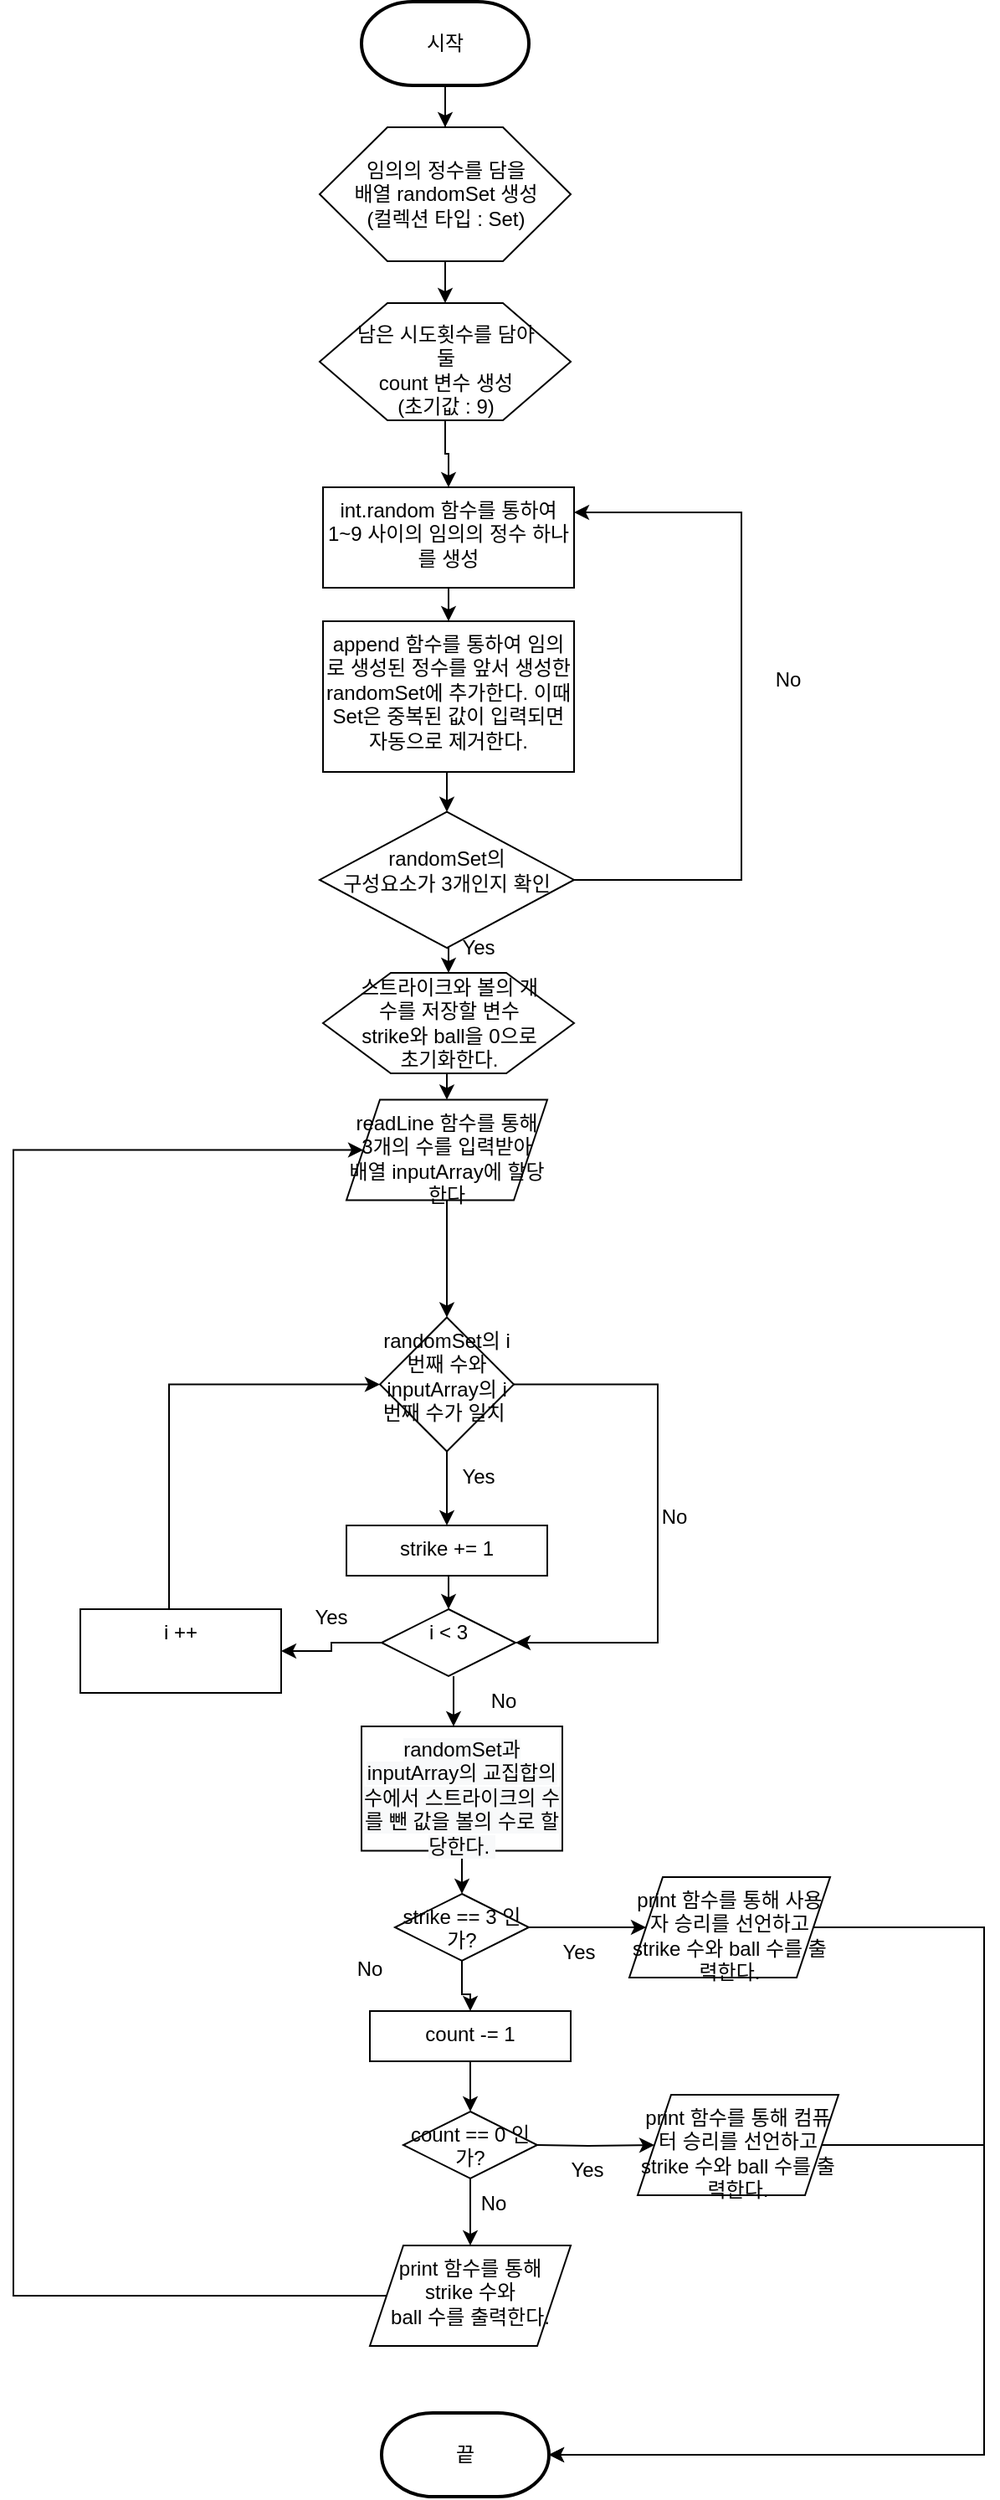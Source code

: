 <mxfile version="17.4.3" type="github">
  <diagram id="C5RBs43oDa-KdzZeNtuy" name="Page-1">
    <mxGraphModel dx="788" dy="1827" grid="1" gridSize="10" guides="1" tooltips="1" connect="1" arrows="1" fold="1" page="1" pageScale="1" pageWidth="827" pageHeight="1169" math="0" shadow="0">
      <root>
        <mxCell id="WIyWlLk6GJQsqaUBKTNV-0" />
        <mxCell id="WIyWlLk6GJQsqaUBKTNV-1" parent="WIyWlLk6GJQsqaUBKTNV-0" />
        <mxCell id="taiErZsX27mkQF11gLRB-13" value="" style="edgeStyle=orthogonalEdgeStyle;rounded=0;orthogonalLoop=1;jettySize=auto;html=1;" edge="1" parent="WIyWlLk6GJQsqaUBKTNV-1" source="taiErZsX27mkQF11gLRB-6" target="taiErZsX27mkQF11gLRB-10">
          <mxGeometry relative="1" as="geometry" />
        </mxCell>
        <mxCell id="taiErZsX27mkQF11gLRB-85" style="edgeStyle=orthogonalEdgeStyle;rounded=0;orthogonalLoop=1;jettySize=auto;html=1;exitX=0.5;exitY=1;exitDx=0;exitDy=0;exitPerimeter=0;entryX=0.5;entryY=0;entryDx=0;entryDy=0;" edge="1" parent="WIyWlLk6GJQsqaUBKTNV-1" source="taiErZsX27mkQF11gLRB-6" target="taiErZsX27mkQF11gLRB-9">
          <mxGeometry relative="1" as="geometry" />
        </mxCell>
        <mxCell id="taiErZsX27mkQF11gLRB-6" value="시작" style="strokeWidth=2;html=1;shape=mxgraph.flowchart.terminator;whiteSpace=wrap;" vertex="1" parent="WIyWlLk6GJQsqaUBKTNV-1">
          <mxGeometry x="258" y="-1130" width="100" height="50" as="geometry" />
        </mxCell>
        <mxCell id="taiErZsX27mkQF11gLRB-84" style="edgeStyle=orthogonalEdgeStyle;rounded=0;orthogonalLoop=1;jettySize=auto;html=1;exitX=0.5;exitY=1;exitDx=0;exitDy=0;entryX=0.5;entryY=0;entryDx=0;entryDy=0;" edge="1" parent="WIyWlLk6GJQsqaUBKTNV-1" source="taiErZsX27mkQF11gLRB-9" target="taiErZsX27mkQF11gLRB-11">
          <mxGeometry relative="1" as="geometry" />
        </mxCell>
        <mxCell id="taiErZsX27mkQF11gLRB-9" value="" style="verticalLabelPosition=bottom;verticalAlign=top;html=1;shape=hexagon;perimeter=hexagonPerimeter2;arcSize=6;size=0.27;" vertex="1" parent="WIyWlLk6GJQsqaUBKTNV-1">
          <mxGeometry x="233" y="-1055" width="150" height="80" as="geometry" />
        </mxCell>
        <mxCell id="taiErZsX27mkQF11gLRB-10" value="임의의 정수를 담을 &lt;br&gt;배열 randomSet 생성&lt;br&gt;(컬렉션 타입 : Set)" style="text;html=1;strokeColor=none;fillColor=none;align=center;verticalAlign=middle;whiteSpace=wrap;rounded=0;" vertex="1" parent="WIyWlLk6GJQsqaUBKTNV-1">
          <mxGeometry x="249.5" y="-1030" width="117" height="30" as="geometry" />
        </mxCell>
        <mxCell id="taiErZsX27mkQF11gLRB-83" style="edgeStyle=orthogonalEdgeStyle;rounded=0;orthogonalLoop=1;jettySize=auto;html=1;exitX=0.5;exitY=1;exitDx=0;exitDy=0;entryX=0.5;entryY=0;entryDx=0;entryDy=0;" edge="1" parent="WIyWlLk6GJQsqaUBKTNV-1" source="taiErZsX27mkQF11gLRB-11" target="taiErZsX27mkQF11gLRB-23">
          <mxGeometry relative="1" as="geometry" />
        </mxCell>
        <mxCell id="taiErZsX27mkQF11gLRB-11" value="" style="verticalLabelPosition=bottom;verticalAlign=top;html=1;shape=hexagon;perimeter=hexagonPerimeter2;arcSize=6;size=0.27;" vertex="1" parent="WIyWlLk6GJQsqaUBKTNV-1">
          <mxGeometry x="233" y="-950" width="150" height="70" as="geometry" />
        </mxCell>
        <mxCell id="taiErZsX27mkQF11gLRB-12" value="남은 시도횟수를 담아둘&lt;br&gt;count 변수 생성&lt;br&gt;(초기값 : 9)" style="text;html=1;strokeColor=none;fillColor=none;align=center;verticalAlign=middle;whiteSpace=wrap;rounded=0;" vertex="1" parent="WIyWlLk6GJQsqaUBKTNV-1">
          <mxGeometry x="249.5" y="-925" width="117" height="30" as="geometry" />
        </mxCell>
        <mxCell id="taiErZsX27mkQF11gLRB-31" style="edgeStyle=orthogonalEdgeStyle;rounded=0;orthogonalLoop=1;jettySize=auto;html=1;entryX=1;entryY=0.25;entryDx=0;entryDy=0;" edge="1" parent="WIyWlLk6GJQsqaUBKTNV-1" source="taiErZsX27mkQF11gLRB-20" target="taiErZsX27mkQF11gLRB-23">
          <mxGeometry relative="1" as="geometry">
            <Array as="points">
              <mxPoint x="485" y="-605.505" />
              <mxPoint x="485" y="-825" />
            </Array>
          </mxGeometry>
        </mxCell>
        <mxCell id="taiErZsX27mkQF11gLRB-80" style="edgeStyle=orthogonalEdgeStyle;rounded=0;orthogonalLoop=1;jettySize=auto;html=1;exitX=0.5;exitY=1;exitDx=0;exitDy=0;entryX=0.5;entryY=0;entryDx=0;entryDy=0;" edge="1" parent="WIyWlLk6GJQsqaUBKTNV-1" source="taiErZsX27mkQF11gLRB-20" target="taiErZsX27mkQF11gLRB-38">
          <mxGeometry relative="1" as="geometry" />
        </mxCell>
        <mxCell id="taiErZsX27mkQF11gLRB-20" value="&lt;br&gt;randomSet의&lt;br&gt;구성요소가 3개인지 확인" style="rhombus;whiteSpace=wrap;html=1;verticalAlign=top;arcSize=6;" vertex="1" parent="WIyWlLk6GJQsqaUBKTNV-1">
          <mxGeometry x="233" y="-646.13" width="152" height="81.25" as="geometry" />
        </mxCell>
        <mxCell id="taiErZsX27mkQF11gLRB-82" style="edgeStyle=orthogonalEdgeStyle;rounded=0;orthogonalLoop=1;jettySize=auto;html=1;exitX=0.5;exitY=1;exitDx=0;exitDy=0;entryX=0.5;entryY=0;entryDx=0;entryDy=0;" edge="1" parent="WIyWlLk6GJQsqaUBKTNV-1" source="taiErZsX27mkQF11gLRB-23" target="taiErZsX27mkQF11gLRB-30">
          <mxGeometry relative="1" as="geometry" />
        </mxCell>
        <mxCell id="taiErZsX27mkQF11gLRB-23" value="int.random 함수를 통하여 1~9 사이의 임의의 정수 하나를 생성" style="whiteSpace=wrap;html=1;verticalAlign=top;arcSize=6;" vertex="1" parent="WIyWlLk6GJQsqaUBKTNV-1">
          <mxGeometry x="235" y="-840" width="150" height="60" as="geometry" />
        </mxCell>
        <mxCell id="taiErZsX27mkQF11gLRB-81" style="edgeStyle=orthogonalEdgeStyle;rounded=0;orthogonalLoop=1;jettySize=auto;html=1;exitX=0.5;exitY=1;exitDx=0;exitDy=0;entryX=0.5;entryY=0;entryDx=0;entryDy=0;" edge="1" parent="WIyWlLk6GJQsqaUBKTNV-1" source="taiErZsX27mkQF11gLRB-30" target="taiErZsX27mkQF11gLRB-20">
          <mxGeometry relative="1" as="geometry" />
        </mxCell>
        <mxCell id="taiErZsX27mkQF11gLRB-30" value="append 함수를 통하여 임의로 생성된 정수를 앞서 생성한 randomSet에 추가한다. 이때 Set은 중복된 값이 입력되면 자동으로 제거한다." style="whiteSpace=wrap;html=1;verticalAlign=top;arcSize=6;" vertex="1" parent="WIyWlLk6GJQsqaUBKTNV-1">
          <mxGeometry x="235" y="-760" width="150" height="90" as="geometry" />
        </mxCell>
        <mxCell id="taiErZsX27mkQF11gLRB-36" value="" style="edgeStyle=orthogonalEdgeStyle;rounded=0;orthogonalLoop=1;jettySize=auto;html=1;" edge="1" parent="WIyWlLk6GJQsqaUBKTNV-1" source="taiErZsX27mkQF11gLRB-32" target="taiErZsX27mkQF11gLRB-35">
          <mxGeometry relative="1" as="geometry" />
        </mxCell>
        <mxCell id="taiErZsX27mkQF11gLRB-32" value="readLine 함수를 통해&lt;br&gt;3개의 수를 입력받아&lt;br&gt;배열 inputArray에 할당한다" style="shape=parallelogram;perimeter=parallelogramPerimeter;whiteSpace=wrap;html=1;fixedSize=1;verticalAlign=top;arcSize=6;" vertex="1" parent="WIyWlLk6GJQsqaUBKTNV-1">
          <mxGeometry x="249" y="-474.255" width="120" height="60" as="geometry" />
        </mxCell>
        <mxCell id="taiErZsX27mkQF11gLRB-43" value="" style="edgeStyle=orthogonalEdgeStyle;rounded=0;orthogonalLoop=1;jettySize=auto;html=1;" edge="1" parent="WIyWlLk6GJQsqaUBKTNV-1" source="taiErZsX27mkQF11gLRB-35">
          <mxGeometry relative="1" as="geometry">
            <mxPoint x="309" y="-220" as="targetPoint" />
          </mxGeometry>
        </mxCell>
        <mxCell id="taiErZsX27mkQF11gLRB-49" style="edgeStyle=orthogonalEdgeStyle;rounded=0;orthogonalLoop=1;jettySize=auto;html=1;entryX=1;entryY=0.5;entryDx=0;entryDy=0;" edge="1" parent="WIyWlLk6GJQsqaUBKTNV-1" source="taiErZsX27mkQF11gLRB-35" target="taiErZsX27mkQF11gLRB-46">
          <mxGeometry relative="1" as="geometry">
            <Array as="points">
              <mxPoint x="435" y="-304" />
              <mxPoint x="435" y="-150" />
            </Array>
          </mxGeometry>
        </mxCell>
        <mxCell id="taiErZsX27mkQF11gLRB-35" value="randomSet의 i번째 수와 inputArray의 i번째 수가 일치&amp;nbsp;" style="rhombus;whiteSpace=wrap;html=1;verticalAlign=top;arcSize=6;" vertex="1" parent="WIyWlLk6GJQsqaUBKTNV-1">
          <mxGeometry x="269" y="-344.255" width="80" height="80" as="geometry" />
        </mxCell>
        <mxCell id="taiErZsX27mkQF11gLRB-79" style="edgeStyle=orthogonalEdgeStyle;rounded=0;orthogonalLoop=1;jettySize=auto;html=1;exitX=0.5;exitY=1;exitDx=0;exitDy=0;entryX=0.5;entryY=0;entryDx=0;entryDy=0;" edge="1" parent="WIyWlLk6GJQsqaUBKTNV-1" source="taiErZsX27mkQF11gLRB-38" target="taiErZsX27mkQF11gLRB-32">
          <mxGeometry relative="1" as="geometry" />
        </mxCell>
        <mxCell id="taiErZsX27mkQF11gLRB-38" value="" style="verticalLabelPosition=bottom;verticalAlign=top;html=1;shape=hexagon;perimeter=hexagonPerimeter2;arcSize=6;size=0.27;" vertex="1" parent="WIyWlLk6GJQsqaUBKTNV-1">
          <mxGeometry x="235" y="-550" width="150" height="60" as="geometry" />
        </mxCell>
        <mxCell id="taiErZsX27mkQF11gLRB-39" value="스트라이크와 볼의 개수를 저장할 변수 strike와 ball을 0으로 초기화한다." style="text;html=1;strokeColor=none;fillColor=none;align=center;verticalAlign=middle;whiteSpace=wrap;rounded=0;" vertex="1" parent="WIyWlLk6GJQsqaUBKTNV-1">
          <mxGeometry x="251.5" y="-535" width="117" height="30" as="geometry" />
        </mxCell>
        <mxCell id="taiErZsX27mkQF11gLRB-76" style="edgeStyle=orthogonalEdgeStyle;rounded=0;orthogonalLoop=1;jettySize=auto;html=1;exitX=0.5;exitY=1;exitDx=0;exitDy=0;entryX=0.5;entryY=0;entryDx=0;entryDy=0;" edge="1" parent="WIyWlLk6GJQsqaUBKTNV-1" source="taiErZsX27mkQF11gLRB-42" target="taiErZsX27mkQF11gLRB-59">
          <mxGeometry relative="1" as="geometry" />
        </mxCell>
        <mxCell id="taiErZsX27mkQF11gLRB-42" value="&lt;span style=&quot;color: rgb(0 , 0 , 0) ; font-family: &amp;#34;helvetica&amp;#34; ; font-size: 12px ; font-style: normal ; font-weight: 400 ; letter-spacing: normal ; text-align: center ; text-indent: 0px ; text-transform: none ; word-spacing: 0px ; background-color: rgb(248 , 249 , 250) ; display: inline ; float: none&quot;&gt;randomSet과 inputArray의 교집합의 수에서 스트라이크의 수를 뺀 값을 볼의 수로 할당한다.&amp;nbsp;&lt;/span&gt;" style="whiteSpace=wrap;html=1;verticalAlign=top;arcSize=6;" vertex="1" parent="WIyWlLk6GJQsqaUBKTNV-1">
          <mxGeometry x="258" y="-100" width="120" height="74.26" as="geometry" />
        </mxCell>
        <mxCell id="taiErZsX27mkQF11gLRB-44" value="Yes" style="text;html=1;strokeColor=none;fillColor=none;align=center;verticalAlign=middle;whiteSpace=wrap;rounded=0;" vertex="1" parent="WIyWlLk6GJQsqaUBKTNV-1">
          <mxGeometry x="298" y="-264.26" width="60" height="30" as="geometry" />
        </mxCell>
        <mxCell id="taiErZsX27mkQF11gLRB-78" style="edgeStyle=orthogonalEdgeStyle;rounded=0;orthogonalLoop=1;jettySize=auto;html=1;exitX=0.5;exitY=1;exitDx=0;exitDy=0;entryX=0.5;entryY=0;entryDx=0;entryDy=0;" edge="1" parent="WIyWlLk6GJQsqaUBKTNV-1" source="taiErZsX27mkQF11gLRB-45" target="taiErZsX27mkQF11gLRB-46">
          <mxGeometry relative="1" as="geometry" />
        </mxCell>
        <mxCell id="taiErZsX27mkQF11gLRB-45" value="&lt;font face=&quot;helvetica&quot;&gt;strike += 1&lt;/font&gt;" style="whiteSpace=wrap;html=1;verticalAlign=top;arcSize=6;" vertex="1" parent="WIyWlLk6GJQsqaUBKTNV-1">
          <mxGeometry x="249" y="-220" width="120" height="30" as="geometry" />
        </mxCell>
        <mxCell id="taiErZsX27mkQF11gLRB-53" value="" style="edgeStyle=orthogonalEdgeStyle;rounded=0;orthogonalLoop=1;jettySize=auto;html=1;" edge="1" parent="WIyWlLk6GJQsqaUBKTNV-1" source="taiErZsX27mkQF11gLRB-46" target="taiErZsX27mkQF11gLRB-52">
          <mxGeometry relative="1" as="geometry" />
        </mxCell>
        <mxCell id="taiErZsX27mkQF11gLRB-46" value="i &amp;lt; 3" style="rhombus;whiteSpace=wrap;html=1;verticalAlign=top;arcSize=6;" vertex="1" parent="WIyWlLk6GJQsqaUBKTNV-1">
          <mxGeometry x="270" y="-170" width="80" height="40" as="geometry" />
        </mxCell>
        <mxCell id="taiErZsX27mkQF11gLRB-50" value="No" style="text;html=1;strokeColor=none;fillColor=none;align=center;verticalAlign=middle;whiteSpace=wrap;rounded=0;" vertex="1" parent="WIyWlLk6GJQsqaUBKTNV-1">
          <mxGeometry x="415" y="-240" width="60" height="30" as="geometry" />
        </mxCell>
        <mxCell id="taiErZsX27mkQF11gLRB-54" style="edgeStyle=orthogonalEdgeStyle;rounded=0;orthogonalLoop=1;jettySize=auto;html=1;entryX=0;entryY=0.5;entryDx=0;entryDy=0;" edge="1" parent="WIyWlLk6GJQsqaUBKTNV-1" source="taiErZsX27mkQF11gLRB-52" target="taiErZsX27mkQF11gLRB-35">
          <mxGeometry relative="1" as="geometry">
            <Array as="points">
              <mxPoint x="143" y="-304" />
            </Array>
          </mxGeometry>
        </mxCell>
        <mxCell id="taiErZsX27mkQF11gLRB-52" value="i ++" style="whiteSpace=wrap;html=1;verticalAlign=top;arcSize=6;" vertex="1" parent="WIyWlLk6GJQsqaUBKTNV-1">
          <mxGeometry x="90" y="-170" width="120" height="50" as="geometry" />
        </mxCell>
        <mxCell id="taiErZsX27mkQF11gLRB-55" value="Yes" style="text;html=1;strokeColor=none;fillColor=none;align=center;verticalAlign=middle;whiteSpace=wrap;rounded=0;" vertex="1" parent="WIyWlLk6GJQsqaUBKTNV-1">
          <mxGeometry x="210" y="-180" width="60" height="30" as="geometry" />
        </mxCell>
        <mxCell id="taiErZsX27mkQF11gLRB-56" value="No" style="text;html=1;strokeColor=none;fillColor=none;align=center;verticalAlign=middle;whiteSpace=wrap;rounded=0;" vertex="1" parent="WIyWlLk6GJQsqaUBKTNV-1">
          <mxGeometry x="313" y="-130" width="60" height="30" as="geometry" />
        </mxCell>
        <mxCell id="taiErZsX27mkQF11gLRB-92" style="edgeStyle=orthogonalEdgeStyle;rounded=0;orthogonalLoop=1;jettySize=auto;html=1;entryX=0;entryY=0.5;entryDx=0;entryDy=0;" edge="1" parent="WIyWlLk6GJQsqaUBKTNV-1" source="taiErZsX27mkQF11gLRB-58" target="taiErZsX27mkQF11gLRB-32">
          <mxGeometry relative="1" as="geometry">
            <Array as="points">
              <mxPoint x="50" y="240" />
              <mxPoint x="50" y="-444" />
            </Array>
          </mxGeometry>
        </mxCell>
        <mxCell id="taiErZsX27mkQF11gLRB-58" value="print 함수를 통해&lt;br&gt;strike 수와&lt;br&gt;ball 수를 출력한다." style="shape=parallelogram;perimeter=parallelogramPerimeter;whiteSpace=wrap;html=1;fixedSize=1;verticalAlign=top;arcSize=6;" vertex="1" parent="WIyWlLk6GJQsqaUBKTNV-1">
          <mxGeometry x="263" y="210.005" width="120" height="60" as="geometry" />
        </mxCell>
        <mxCell id="taiErZsX27mkQF11gLRB-61" value="" style="edgeStyle=orthogonalEdgeStyle;rounded=0;orthogonalLoop=1;jettySize=auto;html=1;" edge="1" parent="WIyWlLk6GJQsqaUBKTNV-1" source="taiErZsX27mkQF11gLRB-59" target="taiErZsX27mkQF11gLRB-60">
          <mxGeometry relative="1" as="geometry" />
        </mxCell>
        <mxCell id="taiErZsX27mkQF11gLRB-75" style="edgeStyle=orthogonalEdgeStyle;rounded=0;orthogonalLoop=1;jettySize=auto;html=1;exitX=0.5;exitY=1;exitDx=0;exitDy=0;" edge="1" parent="WIyWlLk6GJQsqaUBKTNV-1" source="taiErZsX27mkQF11gLRB-59" target="taiErZsX27mkQF11gLRB-65">
          <mxGeometry relative="1" as="geometry" />
        </mxCell>
        <mxCell id="taiErZsX27mkQF11gLRB-59" value="strike == 3 인가?" style="rhombus;whiteSpace=wrap;html=1;verticalAlign=top;arcSize=6;" vertex="1" parent="WIyWlLk6GJQsqaUBKTNV-1">
          <mxGeometry x="278" width="80" height="40" as="geometry" />
        </mxCell>
        <mxCell id="taiErZsX27mkQF11gLRB-96" style="edgeStyle=orthogonalEdgeStyle;rounded=0;orthogonalLoop=1;jettySize=auto;html=1;exitX=1;exitY=0.5;exitDx=0;exitDy=0;entryX=1;entryY=0.5;entryDx=0;entryDy=0;entryPerimeter=0;" edge="1" parent="WIyWlLk6GJQsqaUBKTNV-1" source="taiErZsX27mkQF11gLRB-60" target="taiErZsX27mkQF11gLRB-94">
          <mxGeometry relative="1" as="geometry">
            <Array as="points">
              <mxPoint x="630" y="20" />
              <mxPoint x="630" y="335" />
            </Array>
          </mxGeometry>
        </mxCell>
        <mxCell id="taiErZsX27mkQF11gLRB-60" value="print 함수를 통해 사용자 승리를 선언하고 strike 수와 ball 수를 출력한다." style="shape=parallelogram;perimeter=parallelogramPerimeter;whiteSpace=wrap;html=1;fixedSize=1;verticalAlign=top;arcSize=6;" vertex="1" parent="WIyWlLk6GJQsqaUBKTNV-1">
          <mxGeometry x="418" y="-10" width="120" height="60" as="geometry" />
        </mxCell>
        <mxCell id="taiErZsX27mkQF11gLRB-62" value="Yes" style="text;html=1;strokeColor=none;fillColor=none;align=center;verticalAlign=middle;whiteSpace=wrap;rounded=0;" vertex="1" parent="WIyWlLk6GJQsqaUBKTNV-1">
          <mxGeometry x="358" y="20" width="60" height="30" as="geometry" />
        </mxCell>
        <mxCell id="taiErZsX27mkQF11gLRB-64" value="No" style="text;html=1;strokeColor=none;fillColor=none;align=center;verticalAlign=middle;whiteSpace=wrap;rounded=0;" vertex="1" parent="WIyWlLk6GJQsqaUBKTNV-1">
          <mxGeometry x="233" y="30" width="60" height="30" as="geometry" />
        </mxCell>
        <mxCell id="taiErZsX27mkQF11gLRB-71" style="edgeStyle=orthogonalEdgeStyle;rounded=0;orthogonalLoop=1;jettySize=auto;html=1;exitX=0.5;exitY=1;exitDx=0;exitDy=0;entryX=0.5;entryY=0;entryDx=0;entryDy=0;" edge="1" parent="WIyWlLk6GJQsqaUBKTNV-1" source="taiErZsX27mkQF11gLRB-65" target="taiErZsX27mkQF11gLRB-66">
          <mxGeometry relative="1" as="geometry" />
        </mxCell>
        <mxCell id="taiErZsX27mkQF11gLRB-65" value="&lt;font face=&quot;helvetica&quot;&gt;count -= 1&lt;/font&gt;" style="whiteSpace=wrap;html=1;verticalAlign=top;arcSize=6;" vertex="1" parent="WIyWlLk6GJQsqaUBKTNV-1">
          <mxGeometry x="263" y="70" width="120" height="30" as="geometry" />
        </mxCell>
        <mxCell id="taiErZsX27mkQF11gLRB-70" style="edgeStyle=orthogonalEdgeStyle;rounded=0;orthogonalLoop=1;jettySize=auto;html=1;exitX=0.5;exitY=1;exitDx=0;exitDy=0;" edge="1" parent="WIyWlLk6GJQsqaUBKTNV-1" source="taiErZsX27mkQF11gLRB-66" target="taiErZsX27mkQF11gLRB-58">
          <mxGeometry relative="1" as="geometry" />
        </mxCell>
        <mxCell id="taiErZsX27mkQF11gLRB-66" value="count == 0 인가?" style="rhombus;whiteSpace=wrap;html=1;verticalAlign=top;arcSize=6;" vertex="1" parent="WIyWlLk6GJQsqaUBKTNV-1">
          <mxGeometry x="283" y="130" width="80" height="40" as="geometry" />
        </mxCell>
        <mxCell id="taiErZsX27mkQF11gLRB-67" value="" style="edgeStyle=orthogonalEdgeStyle;rounded=0;orthogonalLoop=1;jettySize=auto;html=1;" edge="1" parent="WIyWlLk6GJQsqaUBKTNV-1" target="taiErZsX27mkQF11gLRB-68">
          <mxGeometry relative="1" as="geometry">
            <mxPoint x="363" y="150" as="sourcePoint" />
          </mxGeometry>
        </mxCell>
        <mxCell id="taiErZsX27mkQF11gLRB-97" style="edgeStyle=orthogonalEdgeStyle;rounded=0;orthogonalLoop=1;jettySize=auto;html=1;entryX=1;entryY=0.5;entryDx=0;entryDy=0;entryPerimeter=0;" edge="1" parent="WIyWlLk6GJQsqaUBKTNV-1" source="taiErZsX27mkQF11gLRB-68" target="taiErZsX27mkQF11gLRB-94">
          <mxGeometry relative="1" as="geometry">
            <Array as="points">
              <mxPoint x="630" y="150" />
              <mxPoint x="630" y="335" />
            </Array>
          </mxGeometry>
        </mxCell>
        <mxCell id="taiErZsX27mkQF11gLRB-68" value="print 함수를 통해 컴퓨터 승리를 선언하고 strike 수와 ball 수를 출력한다." style="shape=parallelogram;perimeter=parallelogramPerimeter;whiteSpace=wrap;html=1;fixedSize=1;verticalAlign=top;arcSize=6;" vertex="1" parent="WIyWlLk6GJQsqaUBKTNV-1">
          <mxGeometry x="423" y="120" width="120" height="60" as="geometry" />
        </mxCell>
        <mxCell id="taiErZsX27mkQF11gLRB-69" value="Yes" style="text;html=1;strokeColor=none;fillColor=none;align=center;verticalAlign=middle;whiteSpace=wrap;rounded=0;" vertex="1" parent="WIyWlLk6GJQsqaUBKTNV-1">
          <mxGeometry x="363" y="150" width="60" height="30" as="geometry" />
        </mxCell>
        <mxCell id="taiErZsX27mkQF11gLRB-77" style="edgeStyle=orthogonalEdgeStyle;rounded=0;orthogonalLoop=1;jettySize=auto;html=1;exitX=0;exitY=0;exitDx=0;exitDy=0;entryX=0;entryY=1;entryDx=0;entryDy=0;" edge="1" parent="WIyWlLk6GJQsqaUBKTNV-1" source="taiErZsX27mkQF11gLRB-56" target="taiErZsX27mkQF11gLRB-56">
          <mxGeometry relative="1" as="geometry" />
        </mxCell>
        <mxCell id="taiErZsX27mkQF11gLRB-86" value="Yes" style="text;html=1;strokeColor=none;fillColor=none;align=center;verticalAlign=middle;whiteSpace=wrap;rounded=0;" vertex="1" parent="WIyWlLk6GJQsqaUBKTNV-1">
          <mxGeometry x="298" y="-580" width="60" height="30" as="geometry" />
        </mxCell>
        <mxCell id="taiErZsX27mkQF11gLRB-87" value="No" style="text;html=1;strokeColor=none;fillColor=none;align=center;verticalAlign=middle;whiteSpace=wrap;rounded=0;" vertex="1" parent="WIyWlLk6GJQsqaUBKTNV-1">
          <mxGeometry x="483" y="-740" width="60" height="30" as="geometry" />
        </mxCell>
        <mxCell id="taiErZsX27mkQF11gLRB-93" value="No" style="text;html=1;strokeColor=none;fillColor=none;align=center;verticalAlign=middle;whiteSpace=wrap;rounded=0;" vertex="1" parent="WIyWlLk6GJQsqaUBKTNV-1">
          <mxGeometry x="306.5" y="170" width="60" height="30" as="geometry" />
        </mxCell>
        <mxCell id="taiErZsX27mkQF11gLRB-94" value="끝" style="strokeWidth=2;html=1;shape=mxgraph.flowchart.terminator;whiteSpace=wrap;" vertex="1" parent="WIyWlLk6GJQsqaUBKTNV-1">
          <mxGeometry x="270" y="310" width="100" height="50" as="geometry" />
        </mxCell>
      </root>
    </mxGraphModel>
  </diagram>
</mxfile>
